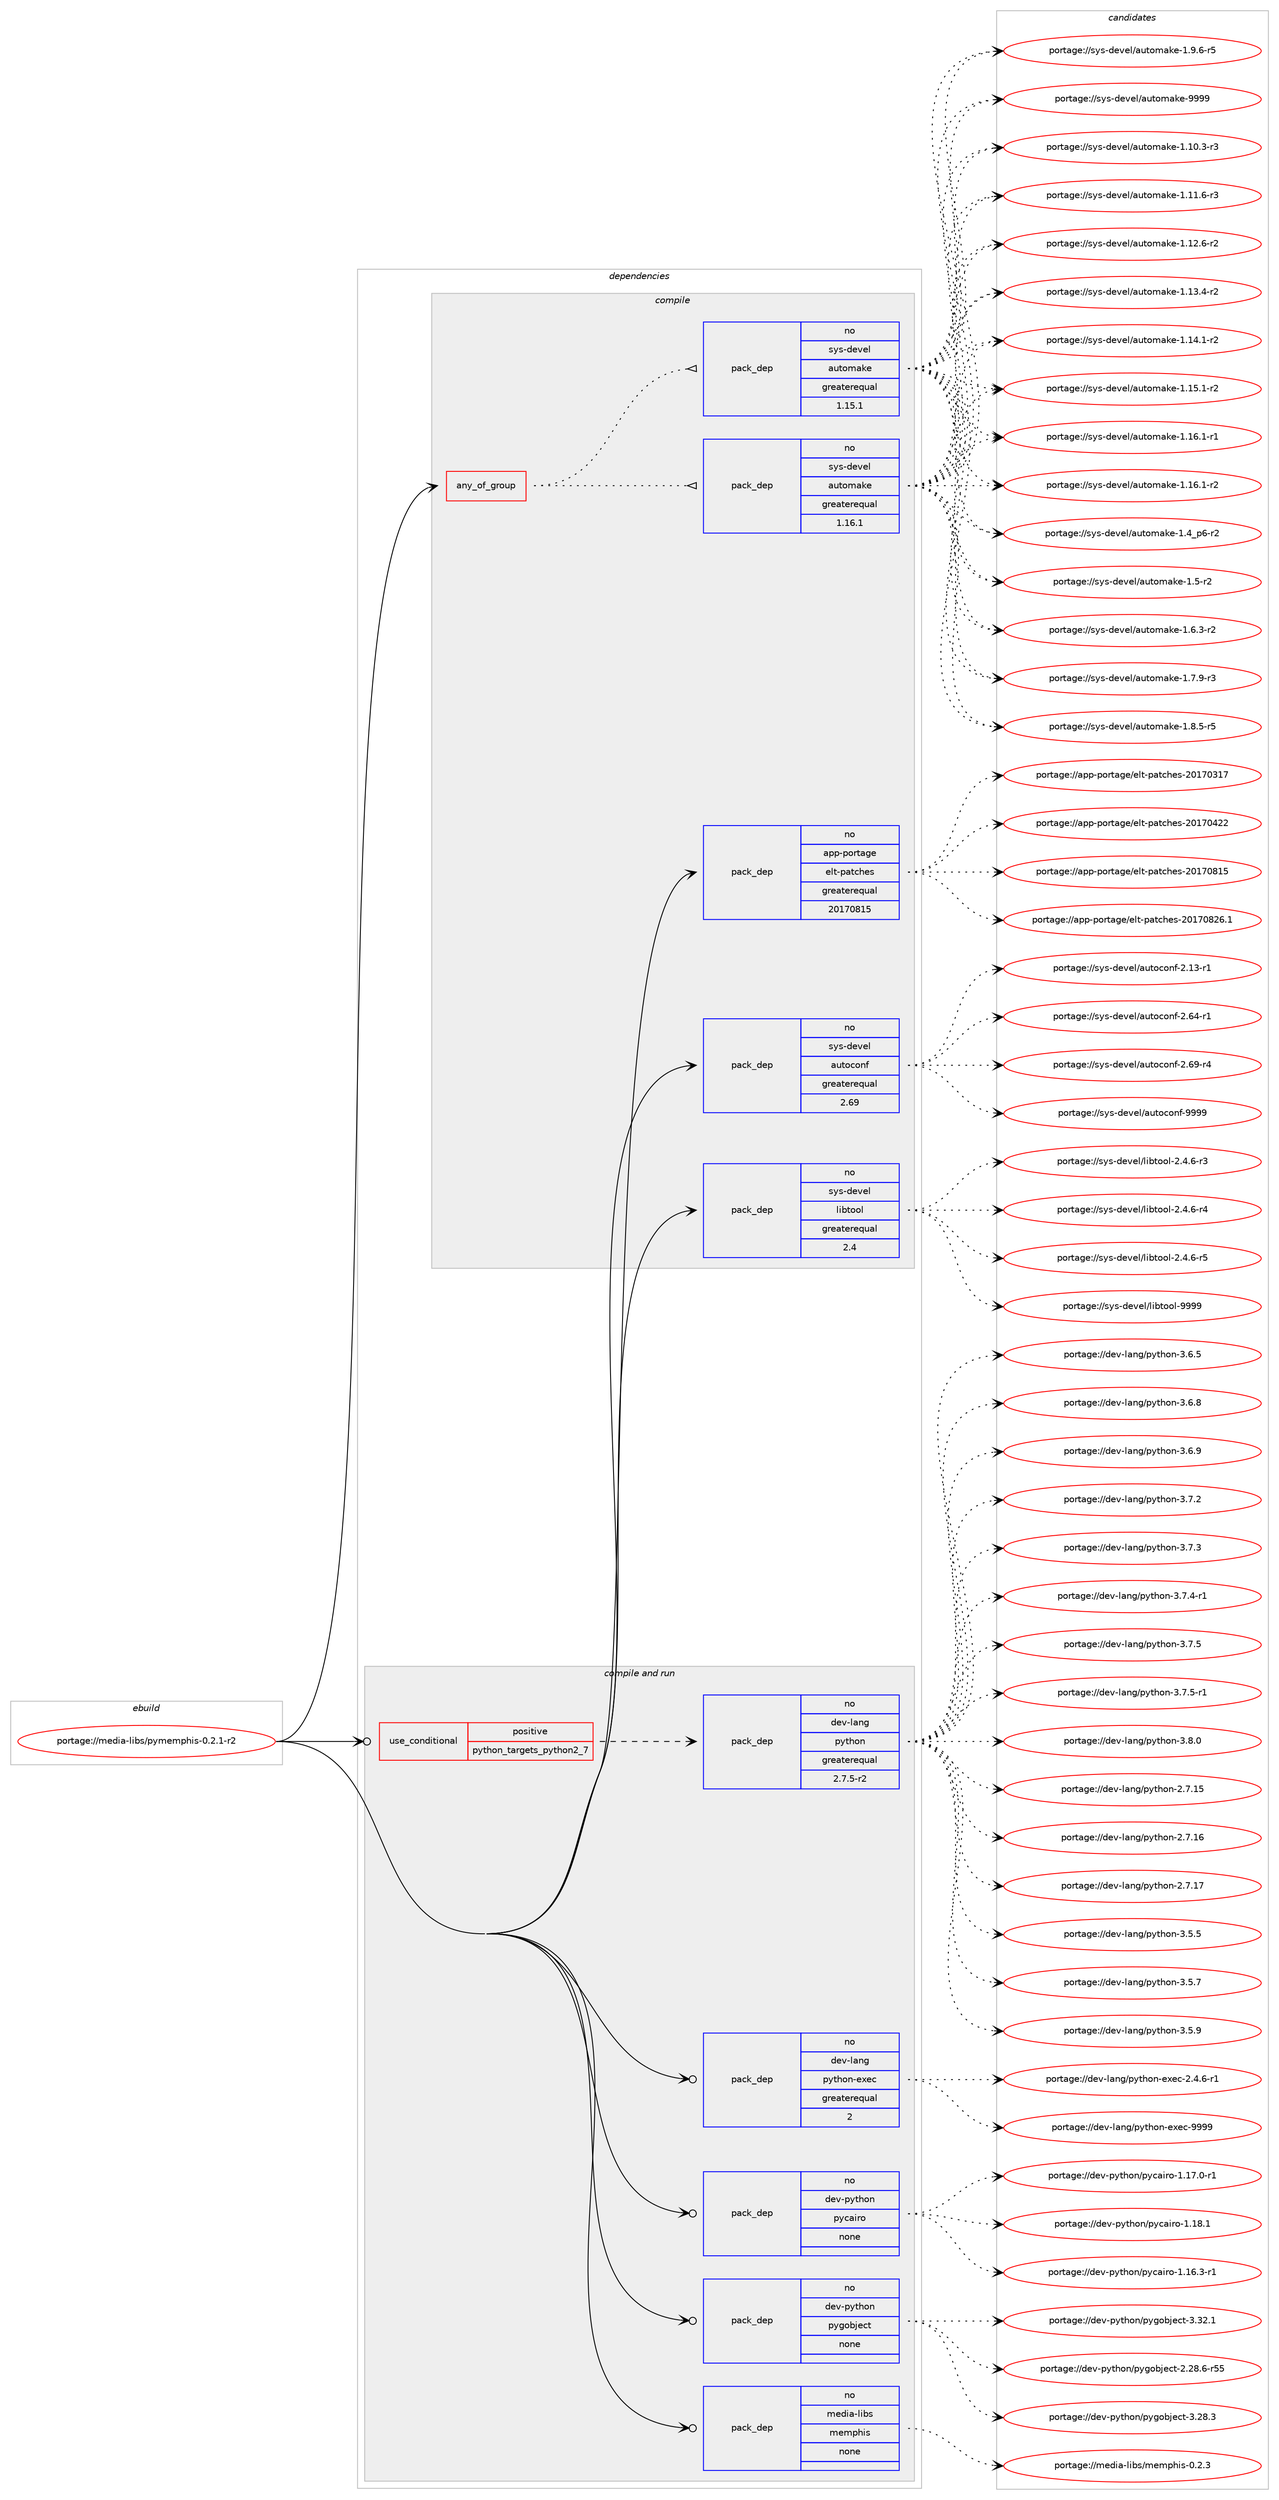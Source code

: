 digraph prolog {

# *************
# Graph options
# *************

newrank=true;
concentrate=true;
compound=true;
graph [rankdir=LR,fontname=Helvetica,fontsize=10,ranksep=1.5];#, ranksep=2.5, nodesep=0.2];
edge  [arrowhead=vee];
node  [fontname=Helvetica,fontsize=10];

# **********
# The ebuild
# **********

subgraph cluster_leftcol {
color=gray;
rank=same;
label=<<i>ebuild</i>>;
id [label="portage://media-libs/pymemphis-0.2.1-r2", color=red, width=4, href="../media-libs/pymemphis-0.2.1-r2.svg"];
}

# ****************
# The dependencies
# ****************

subgraph cluster_midcol {
color=gray;
label=<<i>dependencies</i>>;
subgraph cluster_compile {
fillcolor="#eeeeee";
style=filled;
label=<<i>compile</i>>;
subgraph any5183 {
dependency324080 [label=<<TABLE BORDER="0" CELLBORDER="1" CELLSPACING="0" CELLPADDING="4"><TR><TD CELLPADDING="10">any_of_group</TD></TR></TABLE>>, shape=none, color=red];subgraph pack237733 {
dependency324081 [label=<<TABLE BORDER="0" CELLBORDER="1" CELLSPACING="0" CELLPADDING="4" WIDTH="220"><TR><TD ROWSPAN="6" CELLPADDING="30">pack_dep</TD></TR><TR><TD WIDTH="110">no</TD></TR><TR><TD>sys-devel</TD></TR><TR><TD>automake</TD></TR><TR><TD>greaterequal</TD></TR><TR><TD>1.16.1</TD></TR></TABLE>>, shape=none, color=blue];
}
dependency324080:e -> dependency324081:w [weight=20,style="dotted",arrowhead="oinv"];
subgraph pack237734 {
dependency324082 [label=<<TABLE BORDER="0" CELLBORDER="1" CELLSPACING="0" CELLPADDING="4" WIDTH="220"><TR><TD ROWSPAN="6" CELLPADDING="30">pack_dep</TD></TR><TR><TD WIDTH="110">no</TD></TR><TR><TD>sys-devel</TD></TR><TR><TD>automake</TD></TR><TR><TD>greaterequal</TD></TR><TR><TD>1.15.1</TD></TR></TABLE>>, shape=none, color=blue];
}
dependency324080:e -> dependency324082:w [weight=20,style="dotted",arrowhead="oinv"];
}
id:e -> dependency324080:w [weight=20,style="solid",arrowhead="vee"];
subgraph pack237735 {
dependency324083 [label=<<TABLE BORDER="0" CELLBORDER="1" CELLSPACING="0" CELLPADDING="4" WIDTH="220"><TR><TD ROWSPAN="6" CELLPADDING="30">pack_dep</TD></TR><TR><TD WIDTH="110">no</TD></TR><TR><TD>app-portage</TD></TR><TR><TD>elt-patches</TD></TR><TR><TD>greaterequal</TD></TR><TR><TD>20170815</TD></TR></TABLE>>, shape=none, color=blue];
}
id:e -> dependency324083:w [weight=20,style="solid",arrowhead="vee"];
subgraph pack237736 {
dependency324084 [label=<<TABLE BORDER="0" CELLBORDER="1" CELLSPACING="0" CELLPADDING="4" WIDTH="220"><TR><TD ROWSPAN="6" CELLPADDING="30">pack_dep</TD></TR><TR><TD WIDTH="110">no</TD></TR><TR><TD>sys-devel</TD></TR><TR><TD>autoconf</TD></TR><TR><TD>greaterequal</TD></TR><TR><TD>2.69</TD></TR></TABLE>>, shape=none, color=blue];
}
id:e -> dependency324084:w [weight=20,style="solid",arrowhead="vee"];
subgraph pack237737 {
dependency324085 [label=<<TABLE BORDER="0" CELLBORDER="1" CELLSPACING="0" CELLPADDING="4" WIDTH="220"><TR><TD ROWSPAN="6" CELLPADDING="30">pack_dep</TD></TR><TR><TD WIDTH="110">no</TD></TR><TR><TD>sys-devel</TD></TR><TR><TD>libtool</TD></TR><TR><TD>greaterequal</TD></TR><TR><TD>2.4</TD></TR></TABLE>>, shape=none, color=blue];
}
id:e -> dependency324085:w [weight=20,style="solid",arrowhead="vee"];
}
subgraph cluster_compileandrun {
fillcolor="#eeeeee";
style=filled;
label=<<i>compile and run</i>>;
subgraph cond81033 {
dependency324086 [label=<<TABLE BORDER="0" CELLBORDER="1" CELLSPACING="0" CELLPADDING="4"><TR><TD ROWSPAN="3" CELLPADDING="10">use_conditional</TD></TR><TR><TD>positive</TD></TR><TR><TD>python_targets_python2_7</TD></TR></TABLE>>, shape=none, color=red];
subgraph pack237738 {
dependency324087 [label=<<TABLE BORDER="0" CELLBORDER="1" CELLSPACING="0" CELLPADDING="4" WIDTH="220"><TR><TD ROWSPAN="6" CELLPADDING="30">pack_dep</TD></TR><TR><TD WIDTH="110">no</TD></TR><TR><TD>dev-lang</TD></TR><TR><TD>python</TD></TR><TR><TD>greaterequal</TD></TR><TR><TD>2.7.5-r2</TD></TR></TABLE>>, shape=none, color=blue];
}
dependency324086:e -> dependency324087:w [weight=20,style="dashed",arrowhead="vee"];
}
id:e -> dependency324086:w [weight=20,style="solid",arrowhead="odotvee"];
subgraph pack237739 {
dependency324088 [label=<<TABLE BORDER="0" CELLBORDER="1" CELLSPACING="0" CELLPADDING="4" WIDTH="220"><TR><TD ROWSPAN="6" CELLPADDING="30">pack_dep</TD></TR><TR><TD WIDTH="110">no</TD></TR><TR><TD>dev-lang</TD></TR><TR><TD>python-exec</TD></TR><TR><TD>greaterequal</TD></TR><TR><TD>2</TD></TR></TABLE>>, shape=none, color=blue];
}
id:e -> dependency324088:w [weight=20,style="solid",arrowhead="odotvee"];
subgraph pack237740 {
dependency324089 [label=<<TABLE BORDER="0" CELLBORDER="1" CELLSPACING="0" CELLPADDING="4" WIDTH="220"><TR><TD ROWSPAN="6" CELLPADDING="30">pack_dep</TD></TR><TR><TD WIDTH="110">no</TD></TR><TR><TD>dev-python</TD></TR><TR><TD>pycairo</TD></TR><TR><TD>none</TD></TR><TR><TD></TD></TR></TABLE>>, shape=none, color=blue];
}
id:e -> dependency324089:w [weight=20,style="solid",arrowhead="odotvee"];
subgraph pack237741 {
dependency324090 [label=<<TABLE BORDER="0" CELLBORDER="1" CELLSPACING="0" CELLPADDING="4" WIDTH="220"><TR><TD ROWSPAN="6" CELLPADDING="30">pack_dep</TD></TR><TR><TD WIDTH="110">no</TD></TR><TR><TD>dev-python</TD></TR><TR><TD>pygobject</TD></TR><TR><TD>none</TD></TR><TR><TD></TD></TR></TABLE>>, shape=none, color=blue];
}
id:e -> dependency324090:w [weight=20,style="solid",arrowhead="odotvee"];
subgraph pack237742 {
dependency324091 [label=<<TABLE BORDER="0" CELLBORDER="1" CELLSPACING="0" CELLPADDING="4" WIDTH="220"><TR><TD ROWSPAN="6" CELLPADDING="30">pack_dep</TD></TR><TR><TD WIDTH="110">no</TD></TR><TR><TD>media-libs</TD></TR><TR><TD>memphis</TD></TR><TR><TD>none</TD></TR><TR><TD></TD></TR></TABLE>>, shape=none, color=blue];
}
id:e -> dependency324091:w [weight=20,style="solid",arrowhead="odotvee"];
}
subgraph cluster_run {
fillcolor="#eeeeee";
style=filled;
label=<<i>run</i>>;
}
}

# **************
# The candidates
# **************

subgraph cluster_choices {
rank=same;
color=gray;
label=<<i>candidates</i>>;

subgraph choice237733 {
color=black;
nodesep=1;
choiceportage11512111545100101118101108479711711611110997107101454946494846514511451 [label="portage://sys-devel/automake-1.10.3-r3", color=red, width=4,href="../sys-devel/automake-1.10.3-r3.svg"];
choiceportage11512111545100101118101108479711711611110997107101454946494946544511451 [label="portage://sys-devel/automake-1.11.6-r3", color=red, width=4,href="../sys-devel/automake-1.11.6-r3.svg"];
choiceportage11512111545100101118101108479711711611110997107101454946495046544511450 [label="portage://sys-devel/automake-1.12.6-r2", color=red, width=4,href="../sys-devel/automake-1.12.6-r2.svg"];
choiceportage11512111545100101118101108479711711611110997107101454946495146524511450 [label="portage://sys-devel/automake-1.13.4-r2", color=red, width=4,href="../sys-devel/automake-1.13.4-r2.svg"];
choiceportage11512111545100101118101108479711711611110997107101454946495246494511450 [label="portage://sys-devel/automake-1.14.1-r2", color=red, width=4,href="../sys-devel/automake-1.14.1-r2.svg"];
choiceportage11512111545100101118101108479711711611110997107101454946495346494511450 [label="portage://sys-devel/automake-1.15.1-r2", color=red, width=4,href="../sys-devel/automake-1.15.1-r2.svg"];
choiceportage11512111545100101118101108479711711611110997107101454946495446494511449 [label="portage://sys-devel/automake-1.16.1-r1", color=red, width=4,href="../sys-devel/automake-1.16.1-r1.svg"];
choiceportage11512111545100101118101108479711711611110997107101454946495446494511450 [label="portage://sys-devel/automake-1.16.1-r2", color=red, width=4,href="../sys-devel/automake-1.16.1-r2.svg"];
choiceportage115121115451001011181011084797117116111109971071014549465295112544511450 [label="portage://sys-devel/automake-1.4_p6-r2", color=red, width=4,href="../sys-devel/automake-1.4_p6-r2.svg"];
choiceportage11512111545100101118101108479711711611110997107101454946534511450 [label="portage://sys-devel/automake-1.5-r2", color=red, width=4,href="../sys-devel/automake-1.5-r2.svg"];
choiceportage115121115451001011181011084797117116111109971071014549465446514511450 [label="portage://sys-devel/automake-1.6.3-r2", color=red, width=4,href="../sys-devel/automake-1.6.3-r2.svg"];
choiceportage115121115451001011181011084797117116111109971071014549465546574511451 [label="portage://sys-devel/automake-1.7.9-r3", color=red, width=4,href="../sys-devel/automake-1.7.9-r3.svg"];
choiceportage115121115451001011181011084797117116111109971071014549465646534511453 [label="portage://sys-devel/automake-1.8.5-r5", color=red, width=4,href="../sys-devel/automake-1.8.5-r5.svg"];
choiceportage115121115451001011181011084797117116111109971071014549465746544511453 [label="portage://sys-devel/automake-1.9.6-r5", color=red, width=4,href="../sys-devel/automake-1.9.6-r5.svg"];
choiceportage115121115451001011181011084797117116111109971071014557575757 [label="portage://sys-devel/automake-9999", color=red, width=4,href="../sys-devel/automake-9999.svg"];
dependency324081:e -> choiceportage11512111545100101118101108479711711611110997107101454946494846514511451:w [style=dotted,weight="100"];
dependency324081:e -> choiceportage11512111545100101118101108479711711611110997107101454946494946544511451:w [style=dotted,weight="100"];
dependency324081:e -> choiceportage11512111545100101118101108479711711611110997107101454946495046544511450:w [style=dotted,weight="100"];
dependency324081:e -> choiceportage11512111545100101118101108479711711611110997107101454946495146524511450:w [style=dotted,weight="100"];
dependency324081:e -> choiceportage11512111545100101118101108479711711611110997107101454946495246494511450:w [style=dotted,weight="100"];
dependency324081:e -> choiceportage11512111545100101118101108479711711611110997107101454946495346494511450:w [style=dotted,weight="100"];
dependency324081:e -> choiceportage11512111545100101118101108479711711611110997107101454946495446494511449:w [style=dotted,weight="100"];
dependency324081:e -> choiceportage11512111545100101118101108479711711611110997107101454946495446494511450:w [style=dotted,weight="100"];
dependency324081:e -> choiceportage115121115451001011181011084797117116111109971071014549465295112544511450:w [style=dotted,weight="100"];
dependency324081:e -> choiceportage11512111545100101118101108479711711611110997107101454946534511450:w [style=dotted,weight="100"];
dependency324081:e -> choiceportage115121115451001011181011084797117116111109971071014549465446514511450:w [style=dotted,weight="100"];
dependency324081:e -> choiceportage115121115451001011181011084797117116111109971071014549465546574511451:w [style=dotted,weight="100"];
dependency324081:e -> choiceportage115121115451001011181011084797117116111109971071014549465646534511453:w [style=dotted,weight="100"];
dependency324081:e -> choiceportage115121115451001011181011084797117116111109971071014549465746544511453:w [style=dotted,weight="100"];
dependency324081:e -> choiceportage115121115451001011181011084797117116111109971071014557575757:w [style=dotted,weight="100"];
}
subgraph choice237734 {
color=black;
nodesep=1;
choiceportage11512111545100101118101108479711711611110997107101454946494846514511451 [label="portage://sys-devel/automake-1.10.3-r3", color=red, width=4,href="../sys-devel/automake-1.10.3-r3.svg"];
choiceportage11512111545100101118101108479711711611110997107101454946494946544511451 [label="portage://sys-devel/automake-1.11.6-r3", color=red, width=4,href="../sys-devel/automake-1.11.6-r3.svg"];
choiceportage11512111545100101118101108479711711611110997107101454946495046544511450 [label="portage://sys-devel/automake-1.12.6-r2", color=red, width=4,href="../sys-devel/automake-1.12.6-r2.svg"];
choiceportage11512111545100101118101108479711711611110997107101454946495146524511450 [label="portage://sys-devel/automake-1.13.4-r2", color=red, width=4,href="../sys-devel/automake-1.13.4-r2.svg"];
choiceportage11512111545100101118101108479711711611110997107101454946495246494511450 [label="portage://sys-devel/automake-1.14.1-r2", color=red, width=4,href="../sys-devel/automake-1.14.1-r2.svg"];
choiceportage11512111545100101118101108479711711611110997107101454946495346494511450 [label="portage://sys-devel/automake-1.15.1-r2", color=red, width=4,href="../sys-devel/automake-1.15.1-r2.svg"];
choiceportage11512111545100101118101108479711711611110997107101454946495446494511449 [label="portage://sys-devel/automake-1.16.1-r1", color=red, width=4,href="../sys-devel/automake-1.16.1-r1.svg"];
choiceportage11512111545100101118101108479711711611110997107101454946495446494511450 [label="portage://sys-devel/automake-1.16.1-r2", color=red, width=4,href="../sys-devel/automake-1.16.1-r2.svg"];
choiceportage115121115451001011181011084797117116111109971071014549465295112544511450 [label="portage://sys-devel/automake-1.4_p6-r2", color=red, width=4,href="../sys-devel/automake-1.4_p6-r2.svg"];
choiceportage11512111545100101118101108479711711611110997107101454946534511450 [label="portage://sys-devel/automake-1.5-r2", color=red, width=4,href="../sys-devel/automake-1.5-r2.svg"];
choiceportage115121115451001011181011084797117116111109971071014549465446514511450 [label="portage://sys-devel/automake-1.6.3-r2", color=red, width=4,href="../sys-devel/automake-1.6.3-r2.svg"];
choiceportage115121115451001011181011084797117116111109971071014549465546574511451 [label="portage://sys-devel/automake-1.7.9-r3", color=red, width=4,href="../sys-devel/automake-1.7.9-r3.svg"];
choiceportage115121115451001011181011084797117116111109971071014549465646534511453 [label="portage://sys-devel/automake-1.8.5-r5", color=red, width=4,href="../sys-devel/automake-1.8.5-r5.svg"];
choiceportage115121115451001011181011084797117116111109971071014549465746544511453 [label="portage://sys-devel/automake-1.9.6-r5", color=red, width=4,href="../sys-devel/automake-1.9.6-r5.svg"];
choiceportage115121115451001011181011084797117116111109971071014557575757 [label="portage://sys-devel/automake-9999", color=red, width=4,href="../sys-devel/automake-9999.svg"];
dependency324082:e -> choiceportage11512111545100101118101108479711711611110997107101454946494846514511451:w [style=dotted,weight="100"];
dependency324082:e -> choiceportage11512111545100101118101108479711711611110997107101454946494946544511451:w [style=dotted,weight="100"];
dependency324082:e -> choiceportage11512111545100101118101108479711711611110997107101454946495046544511450:w [style=dotted,weight="100"];
dependency324082:e -> choiceportage11512111545100101118101108479711711611110997107101454946495146524511450:w [style=dotted,weight="100"];
dependency324082:e -> choiceportage11512111545100101118101108479711711611110997107101454946495246494511450:w [style=dotted,weight="100"];
dependency324082:e -> choiceportage11512111545100101118101108479711711611110997107101454946495346494511450:w [style=dotted,weight="100"];
dependency324082:e -> choiceportage11512111545100101118101108479711711611110997107101454946495446494511449:w [style=dotted,weight="100"];
dependency324082:e -> choiceportage11512111545100101118101108479711711611110997107101454946495446494511450:w [style=dotted,weight="100"];
dependency324082:e -> choiceportage115121115451001011181011084797117116111109971071014549465295112544511450:w [style=dotted,weight="100"];
dependency324082:e -> choiceportage11512111545100101118101108479711711611110997107101454946534511450:w [style=dotted,weight="100"];
dependency324082:e -> choiceportage115121115451001011181011084797117116111109971071014549465446514511450:w [style=dotted,weight="100"];
dependency324082:e -> choiceportage115121115451001011181011084797117116111109971071014549465546574511451:w [style=dotted,weight="100"];
dependency324082:e -> choiceportage115121115451001011181011084797117116111109971071014549465646534511453:w [style=dotted,weight="100"];
dependency324082:e -> choiceportage115121115451001011181011084797117116111109971071014549465746544511453:w [style=dotted,weight="100"];
dependency324082:e -> choiceportage115121115451001011181011084797117116111109971071014557575757:w [style=dotted,weight="100"];
}
subgraph choice237735 {
color=black;
nodesep=1;
choiceportage97112112451121111141169710310147101108116451129711699104101115455048495548514955 [label="portage://app-portage/elt-patches-20170317", color=red, width=4,href="../app-portage/elt-patches-20170317.svg"];
choiceportage97112112451121111141169710310147101108116451129711699104101115455048495548525050 [label="portage://app-portage/elt-patches-20170422", color=red, width=4,href="../app-portage/elt-patches-20170422.svg"];
choiceportage97112112451121111141169710310147101108116451129711699104101115455048495548564953 [label="portage://app-portage/elt-patches-20170815", color=red, width=4,href="../app-portage/elt-patches-20170815.svg"];
choiceportage971121124511211111411697103101471011081164511297116991041011154550484955485650544649 [label="portage://app-portage/elt-patches-20170826.1", color=red, width=4,href="../app-portage/elt-patches-20170826.1.svg"];
dependency324083:e -> choiceportage97112112451121111141169710310147101108116451129711699104101115455048495548514955:w [style=dotted,weight="100"];
dependency324083:e -> choiceportage97112112451121111141169710310147101108116451129711699104101115455048495548525050:w [style=dotted,weight="100"];
dependency324083:e -> choiceportage97112112451121111141169710310147101108116451129711699104101115455048495548564953:w [style=dotted,weight="100"];
dependency324083:e -> choiceportage971121124511211111411697103101471011081164511297116991041011154550484955485650544649:w [style=dotted,weight="100"];
}
subgraph choice237736 {
color=black;
nodesep=1;
choiceportage1151211154510010111810110847971171161119911111010245504649514511449 [label="portage://sys-devel/autoconf-2.13-r1", color=red, width=4,href="../sys-devel/autoconf-2.13-r1.svg"];
choiceportage1151211154510010111810110847971171161119911111010245504654524511449 [label="portage://sys-devel/autoconf-2.64-r1", color=red, width=4,href="../sys-devel/autoconf-2.64-r1.svg"];
choiceportage1151211154510010111810110847971171161119911111010245504654574511452 [label="portage://sys-devel/autoconf-2.69-r4", color=red, width=4,href="../sys-devel/autoconf-2.69-r4.svg"];
choiceportage115121115451001011181011084797117116111991111101024557575757 [label="portage://sys-devel/autoconf-9999", color=red, width=4,href="../sys-devel/autoconf-9999.svg"];
dependency324084:e -> choiceportage1151211154510010111810110847971171161119911111010245504649514511449:w [style=dotted,weight="100"];
dependency324084:e -> choiceportage1151211154510010111810110847971171161119911111010245504654524511449:w [style=dotted,weight="100"];
dependency324084:e -> choiceportage1151211154510010111810110847971171161119911111010245504654574511452:w [style=dotted,weight="100"];
dependency324084:e -> choiceportage115121115451001011181011084797117116111991111101024557575757:w [style=dotted,weight="100"];
}
subgraph choice237737 {
color=black;
nodesep=1;
choiceportage1151211154510010111810110847108105981161111111084550465246544511451 [label="portage://sys-devel/libtool-2.4.6-r3", color=red, width=4,href="../sys-devel/libtool-2.4.6-r3.svg"];
choiceportage1151211154510010111810110847108105981161111111084550465246544511452 [label="portage://sys-devel/libtool-2.4.6-r4", color=red, width=4,href="../sys-devel/libtool-2.4.6-r4.svg"];
choiceportage1151211154510010111810110847108105981161111111084550465246544511453 [label="portage://sys-devel/libtool-2.4.6-r5", color=red, width=4,href="../sys-devel/libtool-2.4.6-r5.svg"];
choiceportage1151211154510010111810110847108105981161111111084557575757 [label="portage://sys-devel/libtool-9999", color=red, width=4,href="../sys-devel/libtool-9999.svg"];
dependency324085:e -> choiceportage1151211154510010111810110847108105981161111111084550465246544511451:w [style=dotted,weight="100"];
dependency324085:e -> choiceportage1151211154510010111810110847108105981161111111084550465246544511452:w [style=dotted,weight="100"];
dependency324085:e -> choiceportage1151211154510010111810110847108105981161111111084550465246544511453:w [style=dotted,weight="100"];
dependency324085:e -> choiceportage1151211154510010111810110847108105981161111111084557575757:w [style=dotted,weight="100"];
}
subgraph choice237738 {
color=black;
nodesep=1;
choiceportage10010111845108971101034711212111610411111045504655464953 [label="portage://dev-lang/python-2.7.15", color=red, width=4,href="../dev-lang/python-2.7.15.svg"];
choiceportage10010111845108971101034711212111610411111045504655464954 [label="portage://dev-lang/python-2.7.16", color=red, width=4,href="../dev-lang/python-2.7.16.svg"];
choiceportage10010111845108971101034711212111610411111045504655464955 [label="portage://dev-lang/python-2.7.17", color=red, width=4,href="../dev-lang/python-2.7.17.svg"];
choiceportage100101118451089711010347112121116104111110455146534653 [label="portage://dev-lang/python-3.5.5", color=red, width=4,href="../dev-lang/python-3.5.5.svg"];
choiceportage100101118451089711010347112121116104111110455146534655 [label="portage://dev-lang/python-3.5.7", color=red, width=4,href="../dev-lang/python-3.5.7.svg"];
choiceportage100101118451089711010347112121116104111110455146534657 [label="portage://dev-lang/python-3.5.9", color=red, width=4,href="../dev-lang/python-3.5.9.svg"];
choiceportage100101118451089711010347112121116104111110455146544653 [label="portage://dev-lang/python-3.6.5", color=red, width=4,href="../dev-lang/python-3.6.5.svg"];
choiceportage100101118451089711010347112121116104111110455146544656 [label="portage://dev-lang/python-3.6.8", color=red, width=4,href="../dev-lang/python-3.6.8.svg"];
choiceportage100101118451089711010347112121116104111110455146544657 [label="portage://dev-lang/python-3.6.9", color=red, width=4,href="../dev-lang/python-3.6.9.svg"];
choiceportage100101118451089711010347112121116104111110455146554650 [label="portage://dev-lang/python-3.7.2", color=red, width=4,href="../dev-lang/python-3.7.2.svg"];
choiceportage100101118451089711010347112121116104111110455146554651 [label="portage://dev-lang/python-3.7.3", color=red, width=4,href="../dev-lang/python-3.7.3.svg"];
choiceportage1001011184510897110103471121211161041111104551465546524511449 [label="portage://dev-lang/python-3.7.4-r1", color=red, width=4,href="../dev-lang/python-3.7.4-r1.svg"];
choiceportage100101118451089711010347112121116104111110455146554653 [label="portage://dev-lang/python-3.7.5", color=red, width=4,href="../dev-lang/python-3.7.5.svg"];
choiceportage1001011184510897110103471121211161041111104551465546534511449 [label="portage://dev-lang/python-3.7.5-r1", color=red, width=4,href="../dev-lang/python-3.7.5-r1.svg"];
choiceportage100101118451089711010347112121116104111110455146564648 [label="portage://dev-lang/python-3.8.0", color=red, width=4,href="../dev-lang/python-3.8.0.svg"];
dependency324087:e -> choiceportage10010111845108971101034711212111610411111045504655464953:w [style=dotted,weight="100"];
dependency324087:e -> choiceportage10010111845108971101034711212111610411111045504655464954:w [style=dotted,weight="100"];
dependency324087:e -> choiceportage10010111845108971101034711212111610411111045504655464955:w [style=dotted,weight="100"];
dependency324087:e -> choiceportage100101118451089711010347112121116104111110455146534653:w [style=dotted,weight="100"];
dependency324087:e -> choiceportage100101118451089711010347112121116104111110455146534655:w [style=dotted,weight="100"];
dependency324087:e -> choiceportage100101118451089711010347112121116104111110455146534657:w [style=dotted,weight="100"];
dependency324087:e -> choiceportage100101118451089711010347112121116104111110455146544653:w [style=dotted,weight="100"];
dependency324087:e -> choiceportage100101118451089711010347112121116104111110455146544656:w [style=dotted,weight="100"];
dependency324087:e -> choiceportage100101118451089711010347112121116104111110455146544657:w [style=dotted,weight="100"];
dependency324087:e -> choiceportage100101118451089711010347112121116104111110455146554650:w [style=dotted,weight="100"];
dependency324087:e -> choiceportage100101118451089711010347112121116104111110455146554651:w [style=dotted,weight="100"];
dependency324087:e -> choiceportage1001011184510897110103471121211161041111104551465546524511449:w [style=dotted,weight="100"];
dependency324087:e -> choiceportage100101118451089711010347112121116104111110455146554653:w [style=dotted,weight="100"];
dependency324087:e -> choiceportage1001011184510897110103471121211161041111104551465546534511449:w [style=dotted,weight="100"];
dependency324087:e -> choiceportage100101118451089711010347112121116104111110455146564648:w [style=dotted,weight="100"];
}
subgraph choice237739 {
color=black;
nodesep=1;
choiceportage10010111845108971101034711212111610411111045101120101994550465246544511449 [label="portage://dev-lang/python-exec-2.4.6-r1", color=red, width=4,href="../dev-lang/python-exec-2.4.6-r1.svg"];
choiceportage10010111845108971101034711212111610411111045101120101994557575757 [label="portage://dev-lang/python-exec-9999", color=red, width=4,href="../dev-lang/python-exec-9999.svg"];
dependency324088:e -> choiceportage10010111845108971101034711212111610411111045101120101994550465246544511449:w [style=dotted,weight="100"];
dependency324088:e -> choiceportage10010111845108971101034711212111610411111045101120101994557575757:w [style=dotted,weight="100"];
}
subgraph choice237740 {
color=black;
nodesep=1;
choiceportage10010111845112121116104111110471121219997105114111454946495446514511449 [label="portage://dev-python/pycairo-1.16.3-r1", color=red, width=4,href="../dev-python/pycairo-1.16.3-r1.svg"];
choiceportage10010111845112121116104111110471121219997105114111454946495546484511449 [label="portage://dev-python/pycairo-1.17.0-r1", color=red, width=4,href="../dev-python/pycairo-1.17.0-r1.svg"];
choiceportage1001011184511212111610411111047112121999710511411145494649564649 [label="portage://dev-python/pycairo-1.18.1", color=red, width=4,href="../dev-python/pycairo-1.18.1.svg"];
dependency324089:e -> choiceportage10010111845112121116104111110471121219997105114111454946495446514511449:w [style=dotted,weight="100"];
dependency324089:e -> choiceportage10010111845112121116104111110471121219997105114111454946495546484511449:w [style=dotted,weight="100"];
dependency324089:e -> choiceportage1001011184511212111610411111047112121999710511411145494649564649:w [style=dotted,weight="100"];
}
subgraph choice237741 {
color=black;
nodesep=1;
choiceportage1001011184511212111610411111047112121103111981061019911645504650564654451145353 [label="portage://dev-python/pygobject-2.28.6-r55", color=red, width=4,href="../dev-python/pygobject-2.28.6-r55.svg"];
choiceportage1001011184511212111610411111047112121103111981061019911645514650564651 [label="portage://dev-python/pygobject-3.28.3", color=red, width=4,href="../dev-python/pygobject-3.28.3.svg"];
choiceportage1001011184511212111610411111047112121103111981061019911645514651504649 [label="portage://dev-python/pygobject-3.32.1", color=red, width=4,href="../dev-python/pygobject-3.32.1.svg"];
dependency324090:e -> choiceportage1001011184511212111610411111047112121103111981061019911645504650564654451145353:w [style=dotted,weight="100"];
dependency324090:e -> choiceportage1001011184511212111610411111047112121103111981061019911645514650564651:w [style=dotted,weight="100"];
dependency324090:e -> choiceportage1001011184511212111610411111047112121103111981061019911645514651504649:w [style=dotted,weight="100"];
}
subgraph choice237742 {
color=black;
nodesep=1;
choiceportage10910110010597451081059811547109101109112104105115454846504651 [label="portage://media-libs/memphis-0.2.3", color=red, width=4,href="../media-libs/memphis-0.2.3.svg"];
dependency324091:e -> choiceportage10910110010597451081059811547109101109112104105115454846504651:w [style=dotted,weight="100"];
}
}

}
